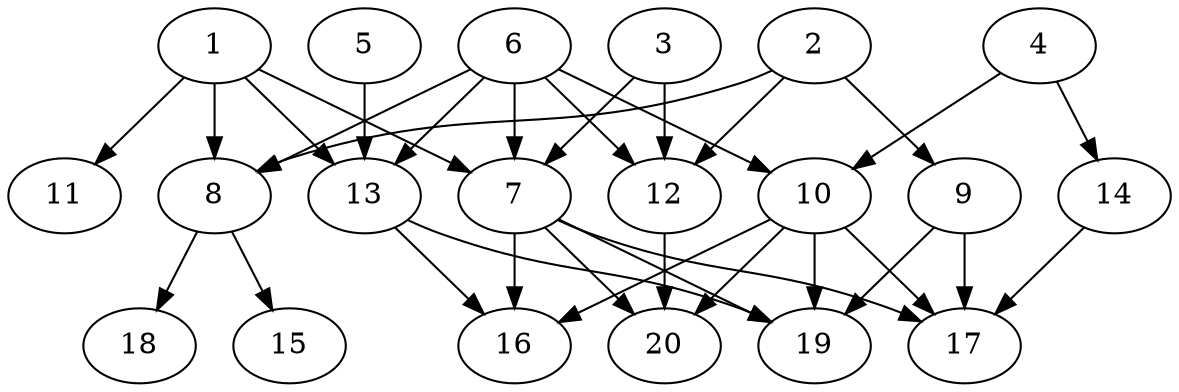// DAG automatically generated by daggen at Wed Jul 24 21:26:16 2019
// ./daggen --dot -n 20 --ccr 0.5 --fat 0.8 --regular 0.5 --density 0.5 --mindata 5242880 --maxdata 52428800 
digraph G {
  1 [size="64493568", alpha="0.06", expect_size="32246784"] 
  1 -> 7 [size ="32246784"]
  1 -> 8 [size ="32246784"]
  1 -> 11 [size ="32246784"]
  1 -> 13 [size ="32246784"]
  2 [size="16769024", alpha="0.19", expect_size="8384512"] 
  2 -> 8 [size ="8384512"]
  2 -> 9 [size ="8384512"]
  2 -> 12 [size ="8384512"]
  3 [size="21911552", alpha="0.07", expect_size="10955776"] 
  3 -> 7 [size ="10955776"]
  3 -> 12 [size ="10955776"]
  4 [size="85553152", alpha="0.06", expect_size="42776576"] 
  4 -> 10 [size ="42776576"]
  4 -> 14 [size ="42776576"]
  5 [size="13821952", alpha="0.15", expect_size="6910976"] 
  5 -> 13 [size ="6910976"]
  6 [size="41175040", alpha="0.19", expect_size="20587520"] 
  6 -> 7 [size ="20587520"]
  6 -> 8 [size ="20587520"]
  6 -> 10 [size ="20587520"]
  6 -> 12 [size ="20587520"]
  6 -> 13 [size ="20587520"]
  7 [size="50147328", alpha="0.08", expect_size="25073664"] 
  7 -> 16 [size ="25073664"]
  7 -> 17 [size ="25073664"]
  7 -> 19 [size ="25073664"]
  7 -> 20 [size ="25073664"]
  8 [size="21639168", alpha="0.04", expect_size="10819584"] 
  8 -> 15 [size ="10819584"]
  8 -> 18 [size ="10819584"]
  9 [size="29089792", alpha="0.11", expect_size="14544896"] 
  9 -> 17 [size ="14544896"]
  9 -> 19 [size ="14544896"]
  10 [size="18302976", alpha="0.18", expect_size="9151488"] 
  10 -> 16 [size ="9151488"]
  10 -> 17 [size ="9151488"]
  10 -> 19 [size ="9151488"]
  10 -> 20 [size ="9151488"]
  11 [size="63326208", alpha="0.15", expect_size="31663104"] 
  12 [size="89868288", alpha="0.13", expect_size="44934144"] 
  12 -> 20 [size ="44934144"]
  13 [size="86294528", alpha="0.05", expect_size="43147264"] 
  13 -> 16 [size ="43147264"]
  13 -> 19 [size ="43147264"]
  14 [size="23066624", alpha="0.14", expect_size="11533312"] 
  14 -> 17 [size ="11533312"]
  15 [size="52293632", alpha="0.14", expect_size="26146816"] 
  16 [size="30138368", alpha="0.07", expect_size="15069184"] 
  17 [size="23291904", alpha="0.18", expect_size="11645952"] 
  18 [size="60397568", alpha="0.04", expect_size="30198784"] 
  19 [size="78112768", alpha="0.10", expect_size="39056384"] 
  20 [size="34480128", alpha="0.18", expect_size="17240064"] 
}
